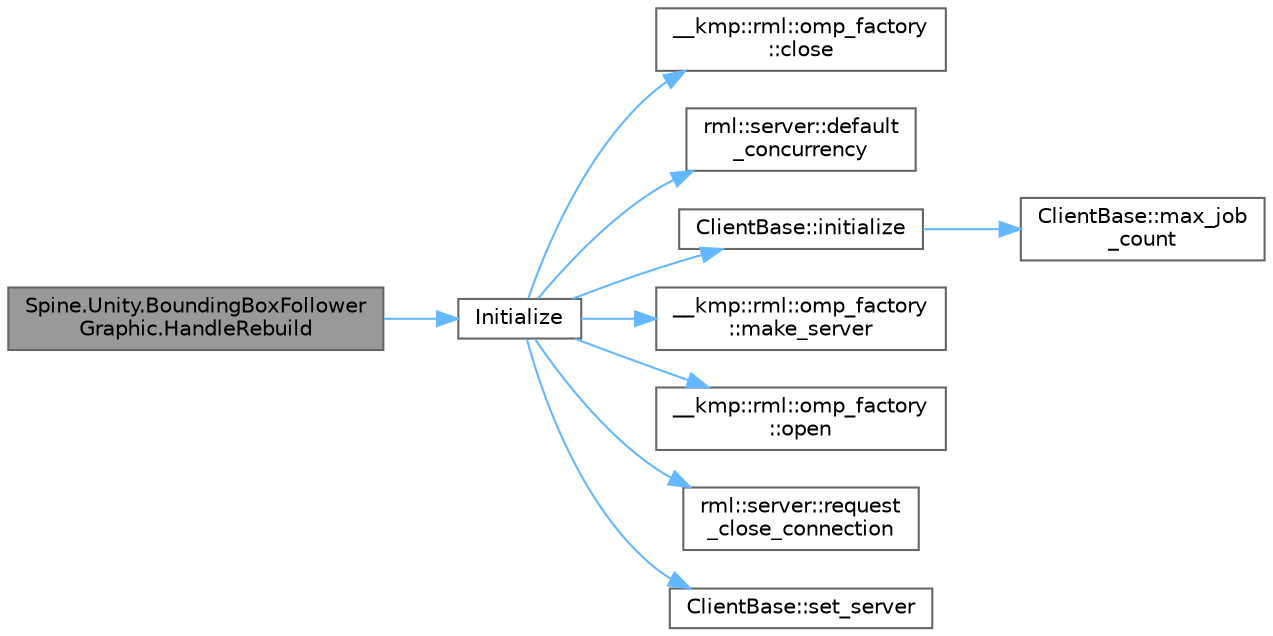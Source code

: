 digraph "Spine.Unity.BoundingBoxFollowerGraphic.HandleRebuild"
{
 // LATEX_PDF_SIZE
  bgcolor="transparent";
  edge [fontname=Helvetica,fontsize=10,labelfontname=Helvetica,labelfontsize=10];
  node [fontname=Helvetica,fontsize=10,shape=box,height=0.2,width=0.4];
  rankdir="LR";
  Node1 [id="Node000001",label="Spine.Unity.BoundingBoxFollower\lGraphic.HandleRebuild",height=0.2,width=0.4,color="gray40", fillcolor="grey60", style="filled", fontcolor="black",tooltip=" "];
  Node1 -> Node2 [id="edge1_Node000001_Node000002",color="steelblue1",style="solid",tooltip=" "];
  Node2 [id="Node000002",label="Initialize",height=0.2,width=0.4,color="grey40", fillcolor="white", style="filled",URL="$test__rml__tbb_8cpp.html#a98b1050f09da390896f964fb7a892391",tooltip=" "];
  Node2 -> Node3 [id="edge2_Node000002_Node000003",color="steelblue1",style="solid",tooltip=" "];
  Node3 [id="Node000003",label="__kmp::rml::omp_factory\l::close",height=0.2,width=0.4,color="grey40", fillcolor="white", style="filled",URL="$class____kmp_1_1rml_1_1omp__factory.html#ac5cd7885c15546edcbbbfe05dd14c283",tooltip="Close factory."];
  Node2 -> Node4 [id="edge3_Node000002_Node000004",color="steelblue1",style="solid",tooltip=" "];
  Node4 [id="Node000004",label="rml::server::default\l_concurrency",height=0.2,width=0.4,color="grey40", fillcolor="white", style="filled",URL="$classrml_1_1server.html#ab724107e297226ef26538315091a50b1",tooltip="Default level of concurrency for which RML strives when there are no non-RML threads running."];
  Node2 -> Node5 [id="edge4_Node000002_Node000005",color="steelblue1",style="solid",tooltip=" "];
  Node5 [id="Node000005",label="ClientBase::initialize",height=0.2,width=0.4,color="grey40", fillcolor="white", style="filled",URL="$class_client_base.html#aef944515ea6728b68d51cf13dd69666d",tooltip=" "];
  Node5 -> Node6 [id="edge5_Node000005_Node000006",color="steelblue1",style="solid",tooltip=" "];
  Node6 [id="Node000006",label="ClientBase::max_job\l_count",height=0.2,width=0.4,color="grey40", fillcolor="white", style="filled",URL="$class_client_base.html#a628fdec27acc07826e62372eb4de8dab",tooltip=" "];
  Node2 -> Node7 [id="edge6_Node000002_Node000007",color="steelblue1",style="solid",tooltip=" "];
  Node7 [id="Node000007",label="__kmp::rml::omp_factory\l::make_server",height=0.2,width=0.4,color="grey40", fillcolor="white", style="filled",URL="$class____kmp_1_1rml_1_1omp__factory.html#a68dfe871a7ea8da28614e4d1f8b7f0aa",tooltip="Factory method to be called by client to create a server object."];
  Node2 -> Node8 [id="edge7_Node000002_Node000008",color="steelblue1",style="solid",tooltip=" "];
  Node8 [id="Node000008",label="__kmp::rml::omp_factory\l::open",height=0.2,width=0.4,color="grey40", fillcolor="white", style="filled",URL="$class____kmp_1_1rml_1_1omp__factory.html#ae212dc899bfc62e9bf23ad0f99bf0024",tooltip="Open factory."];
  Node2 -> Node9 [id="edge8_Node000002_Node000009",color="steelblue1",style="solid",tooltip=" "];
  Node9 [id="Node000009",label="rml::server::request\l_close_connection",height=0.2,width=0.4,color="grey40", fillcolor="white", style="filled",URL="$classrml_1_1server.html#a3119d8d6c2d17932610653f6fda4f87a",tooltip="Request that connection to server be closed."];
  Node2 -> Node10 [id="edge9_Node000002_Node000010",color="steelblue1",style="solid",tooltip=" "];
  Node10 [id="Node000010",label="ClientBase::set_server",height=0.2,width=0.4,color="grey40", fillcolor="white", style="filled",URL="$class_client_base.html#a5eff33ac6ad0b9f068a60b5668a6176e",tooltip=" "];
}
